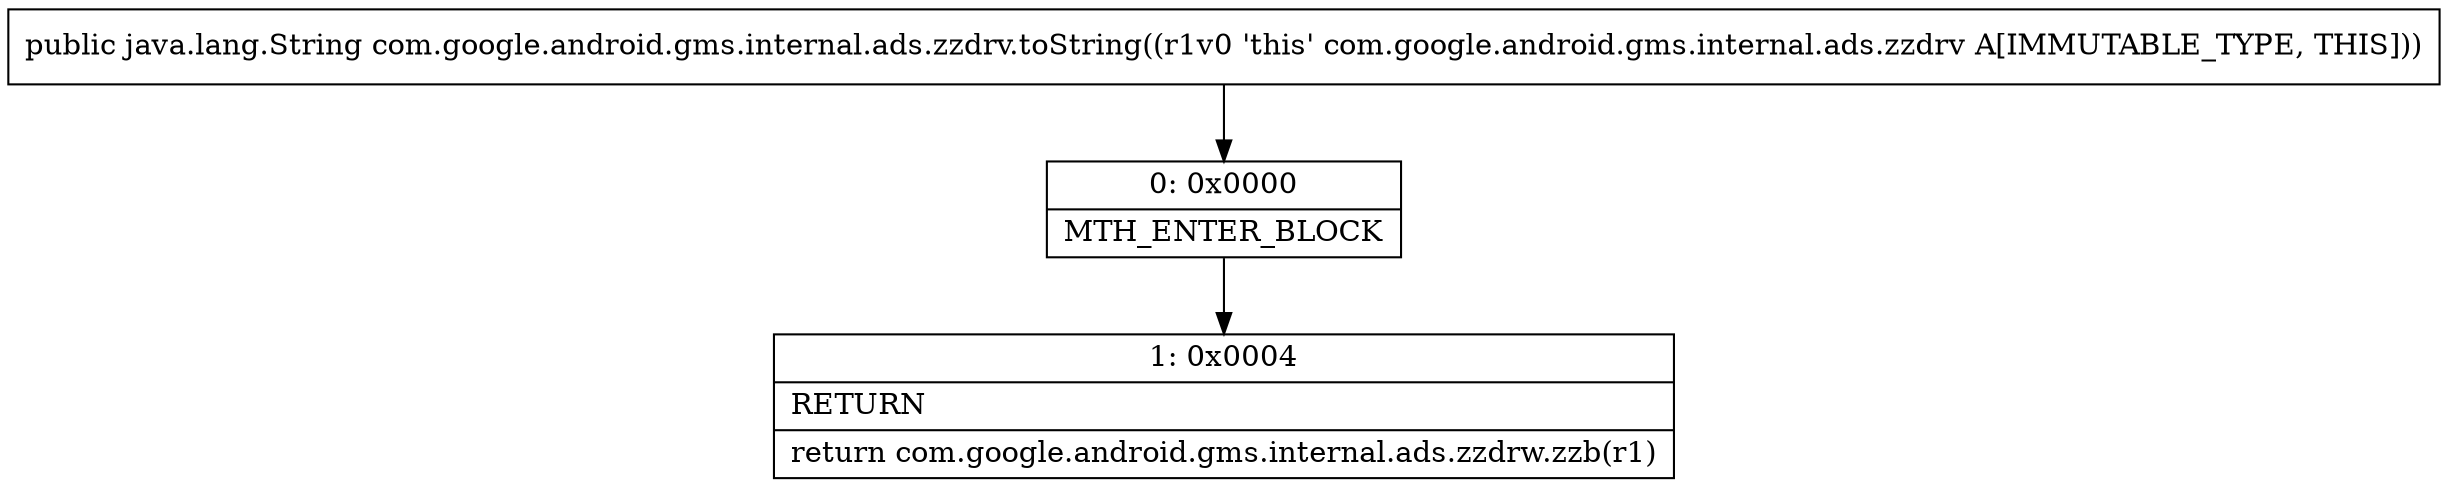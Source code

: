 digraph "CFG forcom.google.android.gms.internal.ads.zzdrv.toString()Ljava\/lang\/String;" {
Node_0 [shape=record,label="{0\:\ 0x0000|MTH_ENTER_BLOCK\l}"];
Node_1 [shape=record,label="{1\:\ 0x0004|RETURN\l|return com.google.android.gms.internal.ads.zzdrw.zzb(r1)\l}"];
MethodNode[shape=record,label="{public java.lang.String com.google.android.gms.internal.ads.zzdrv.toString((r1v0 'this' com.google.android.gms.internal.ads.zzdrv A[IMMUTABLE_TYPE, THIS])) }"];
MethodNode -> Node_0;
Node_0 -> Node_1;
}

